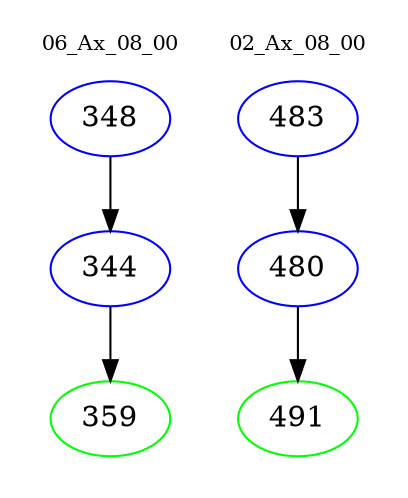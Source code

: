 digraph{
subgraph cluster_0 {
color = white
label = "06_Ax_08_00";
fontsize=10;
T0_348 [label="348", color="blue"]
T0_348 -> T0_344 [color="black"]
T0_344 [label="344", color="blue"]
T0_344 -> T0_359 [color="black"]
T0_359 [label="359", color="green"]
}
subgraph cluster_1 {
color = white
label = "02_Ax_08_00";
fontsize=10;
T1_483 [label="483", color="blue"]
T1_483 -> T1_480 [color="black"]
T1_480 [label="480", color="blue"]
T1_480 -> T1_491 [color="black"]
T1_491 [label="491", color="green"]
}
}
